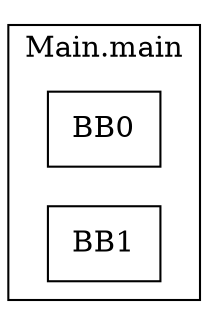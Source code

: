 digraph G {
  graph [ rankdir = "LR" ];
  subgraph cluster_0 {
    label = "Main.main"
    M0_BB0 [
      shape="record"
      label="BB0"
    ];
    M0_BB1 [
      shape="record"
      label="BB1"
    ];
  }
}
